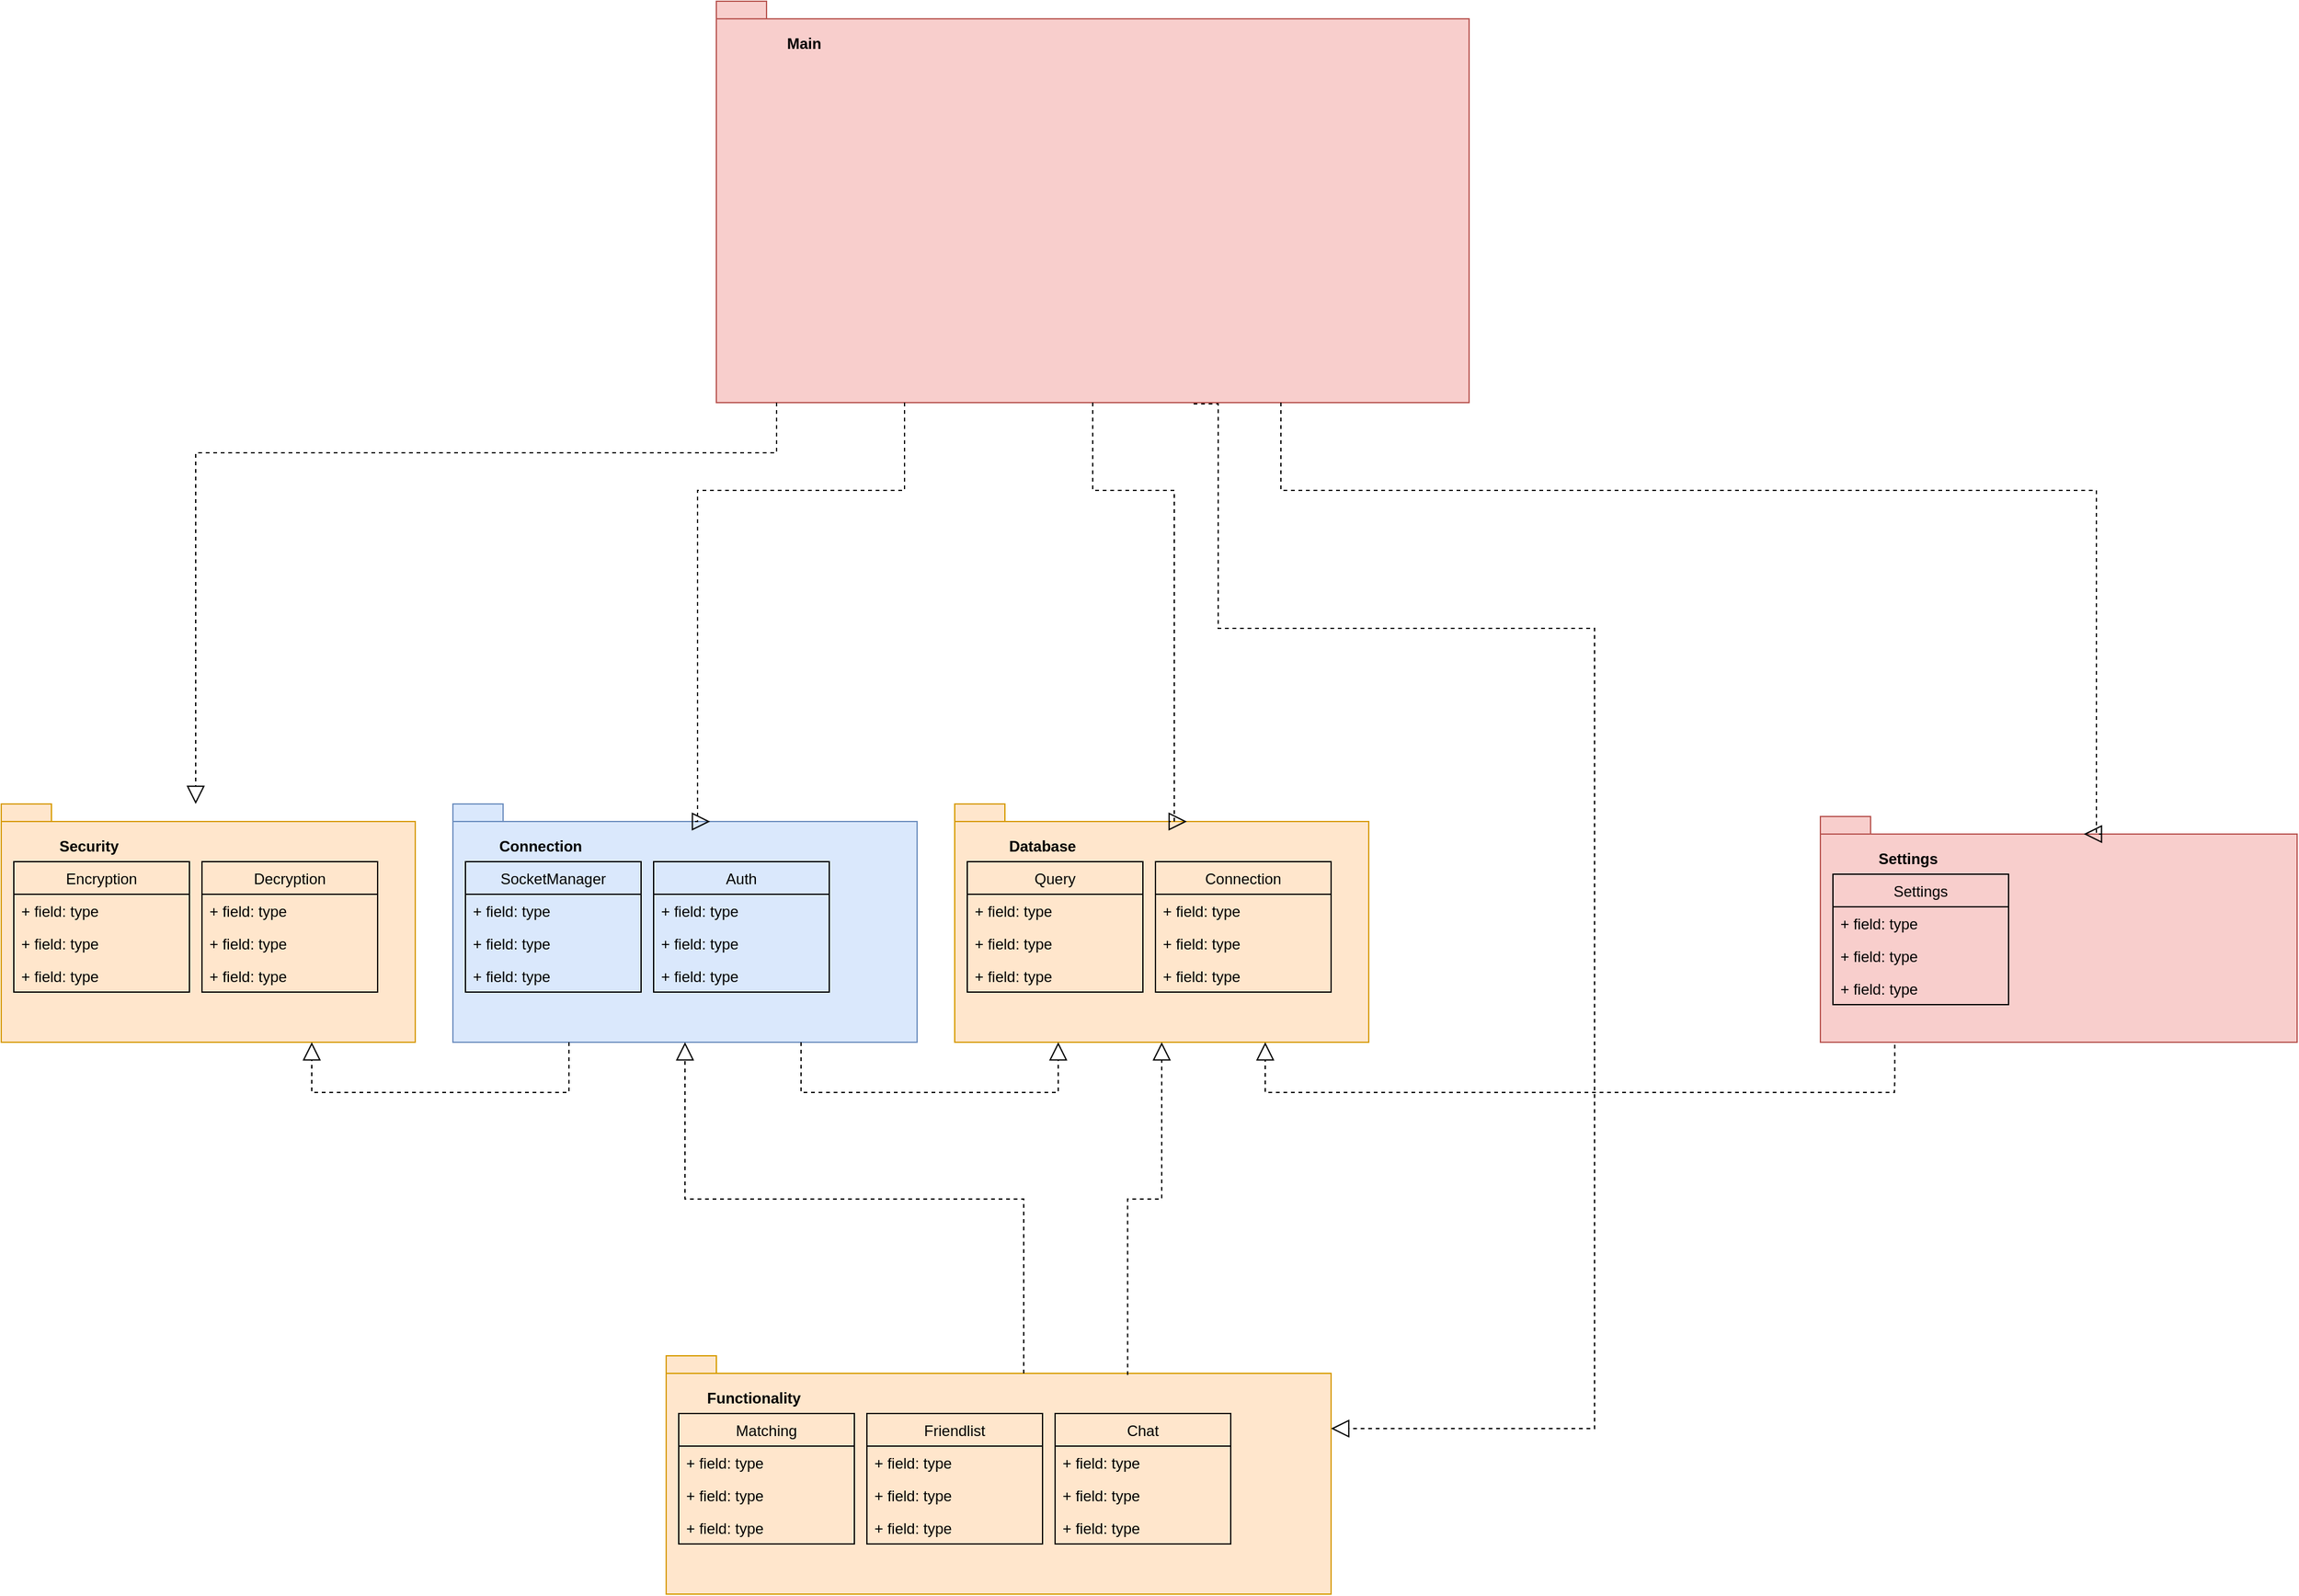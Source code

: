 <mxfile version="15.4.0" type="device"><diagram id="8L8_cM3Y_ZGjuubhcNKc" name="Page-1"><mxGraphModel dx="3621" dy="2089" grid="1" gridSize="10" guides="1" tooltips="1" connect="1" arrows="1" fold="1" page="1" pageScale="1" pageWidth="1600" pageHeight="900" math="0" shadow="0"><root><mxCell id="0"/><mxCell id="1" parent="0"/><mxCell id="4EfO0d0uAykjbvx1Sy75-11" value="" style="shape=folder;fontStyle=1;spacingTop=10;tabWidth=40;tabHeight=14;tabPosition=left;html=1;fillColor=#dae8fc;strokeColor=#6c8ebf;" vertex="1" parent="1"><mxGeometry x="60" y="30" width="370" height="190" as="geometry"/></mxCell><mxCell id="4EfO0d0uAykjbvx1Sy75-13" value="Connection" style="text;align=center;fontStyle=1;verticalAlign=middle;spacingLeft=3;spacingRight=3;strokeColor=none;rotatable=0;points=[[0,0.5],[1,0.5]];portConstraint=eastwest;" vertex="1" parent="1"><mxGeometry x="60" y="50" width="140" height="26" as="geometry"/></mxCell><mxCell id="4EfO0d0uAykjbvx1Sy75-14" value="" style="shape=folder;fontStyle=1;spacingTop=10;tabWidth=40;tabHeight=14;tabPosition=left;html=1;fillColor=#ffe6cc;strokeColor=#d79b00;" vertex="1" parent="1"><mxGeometry x="-300" y="30" width="330" height="190" as="geometry"/></mxCell><mxCell id="4EfO0d0uAykjbvx1Sy75-15" value="Security" style="text;align=center;fontStyle=1;verticalAlign=middle;spacingLeft=3;spacingRight=3;strokeColor=none;rotatable=0;points=[[0,0.5],[1,0.5]];portConstraint=eastwest;" vertex="1" parent="1"><mxGeometry x="-300" y="50" width="140" height="26" as="geometry"/></mxCell><mxCell id="4EfO0d0uAykjbvx1Sy75-16" value="SocketManager" style="swimlane;fontStyle=0;childLayout=stackLayout;horizontal=1;startSize=26;fillColor=none;horizontalStack=0;resizeParent=1;resizeParentMax=0;resizeLast=0;collapsible=1;marginBottom=0;" vertex="1" parent="1"><mxGeometry x="70" y="76" width="140" height="104" as="geometry"/></mxCell><mxCell id="4EfO0d0uAykjbvx1Sy75-17" value="+ field: type" style="text;strokeColor=none;fillColor=none;align=left;verticalAlign=top;spacingLeft=4;spacingRight=4;overflow=hidden;rotatable=0;points=[[0,0.5],[1,0.5]];portConstraint=eastwest;" vertex="1" parent="4EfO0d0uAykjbvx1Sy75-16"><mxGeometry y="26" width="140" height="26" as="geometry"/></mxCell><mxCell id="4EfO0d0uAykjbvx1Sy75-18" value="+ field: type" style="text;strokeColor=none;fillColor=none;align=left;verticalAlign=top;spacingLeft=4;spacingRight=4;overflow=hidden;rotatable=0;points=[[0,0.5],[1,0.5]];portConstraint=eastwest;" vertex="1" parent="4EfO0d0uAykjbvx1Sy75-16"><mxGeometry y="52" width="140" height="26" as="geometry"/></mxCell><mxCell id="4EfO0d0uAykjbvx1Sy75-19" value="+ field: type" style="text;strokeColor=none;fillColor=none;align=left;verticalAlign=top;spacingLeft=4;spacingRight=4;overflow=hidden;rotatable=0;points=[[0,0.5],[1,0.5]];portConstraint=eastwest;" vertex="1" parent="4EfO0d0uAykjbvx1Sy75-16"><mxGeometry y="78" width="140" height="26" as="geometry"/></mxCell><mxCell id="4EfO0d0uAykjbvx1Sy75-20" value="Encryption" style="swimlane;fontStyle=0;childLayout=stackLayout;horizontal=1;startSize=26;fillColor=none;horizontalStack=0;resizeParent=1;resizeParentMax=0;resizeLast=0;collapsible=1;marginBottom=0;" vertex="1" parent="1"><mxGeometry x="-290" y="76" width="140" height="104" as="geometry"/></mxCell><mxCell id="4EfO0d0uAykjbvx1Sy75-21" value="+ field: type" style="text;strokeColor=none;fillColor=none;align=left;verticalAlign=top;spacingLeft=4;spacingRight=4;overflow=hidden;rotatable=0;points=[[0,0.5],[1,0.5]];portConstraint=eastwest;" vertex="1" parent="4EfO0d0uAykjbvx1Sy75-20"><mxGeometry y="26" width="140" height="26" as="geometry"/></mxCell><mxCell id="4EfO0d0uAykjbvx1Sy75-22" value="+ field: type" style="text;strokeColor=none;fillColor=none;align=left;verticalAlign=top;spacingLeft=4;spacingRight=4;overflow=hidden;rotatable=0;points=[[0,0.5],[1,0.5]];portConstraint=eastwest;" vertex="1" parent="4EfO0d0uAykjbvx1Sy75-20"><mxGeometry y="52" width="140" height="26" as="geometry"/></mxCell><mxCell id="4EfO0d0uAykjbvx1Sy75-23" value="+ field: type" style="text;strokeColor=none;fillColor=none;align=left;verticalAlign=top;spacingLeft=4;spacingRight=4;overflow=hidden;rotatable=0;points=[[0,0.5],[1,0.5]];portConstraint=eastwest;" vertex="1" parent="4EfO0d0uAykjbvx1Sy75-20"><mxGeometry y="78" width="140" height="26" as="geometry"/></mxCell><mxCell id="4EfO0d0uAykjbvx1Sy75-28" value="" style="shape=folder;fontStyle=1;spacingTop=10;tabWidth=40;tabHeight=14;tabPosition=left;html=1;fillColor=#f8cecc;strokeColor=#b85450;" vertex="1" parent="1"><mxGeometry x="270" y="-610" width="600" height="320" as="geometry"/></mxCell><mxCell id="4EfO0d0uAykjbvx1Sy75-29" value="Main" style="text;align=center;fontStyle=1;verticalAlign=middle;spacingLeft=3;spacingRight=3;strokeColor=none;rotatable=0;points=[[0,0.5],[1,0.5]];portConstraint=eastwest;" vertex="1" parent="1"><mxGeometry x="270" y="-590" width="140" height="26" as="geometry"/></mxCell><mxCell id="4EfO0d0uAykjbvx1Sy75-30" value="Auth" style="swimlane;fontStyle=0;childLayout=stackLayout;horizontal=1;startSize=26;fillColor=none;horizontalStack=0;resizeParent=1;resizeParentMax=0;resizeLast=0;collapsible=1;marginBottom=0;" vertex="1" parent="1"><mxGeometry x="220" y="76" width="140" height="104" as="geometry"/></mxCell><mxCell id="4EfO0d0uAykjbvx1Sy75-31" value="+ field: type" style="text;strokeColor=none;fillColor=none;align=left;verticalAlign=top;spacingLeft=4;spacingRight=4;overflow=hidden;rotatable=0;points=[[0,0.5],[1,0.5]];portConstraint=eastwest;" vertex="1" parent="4EfO0d0uAykjbvx1Sy75-30"><mxGeometry y="26" width="140" height="26" as="geometry"/></mxCell><mxCell id="4EfO0d0uAykjbvx1Sy75-32" value="+ field: type" style="text;strokeColor=none;fillColor=none;align=left;verticalAlign=top;spacingLeft=4;spacingRight=4;overflow=hidden;rotatable=0;points=[[0,0.5],[1,0.5]];portConstraint=eastwest;" vertex="1" parent="4EfO0d0uAykjbvx1Sy75-30"><mxGeometry y="52" width="140" height="26" as="geometry"/></mxCell><mxCell id="4EfO0d0uAykjbvx1Sy75-33" value="+ field: type" style="text;strokeColor=none;fillColor=none;align=left;verticalAlign=top;spacingLeft=4;spacingRight=4;overflow=hidden;rotatable=0;points=[[0,0.5],[1,0.5]];portConstraint=eastwest;" vertex="1" parent="4EfO0d0uAykjbvx1Sy75-30"><mxGeometry y="78" width="140" height="26" as="geometry"/></mxCell><mxCell id="4EfO0d0uAykjbvx1Sy75-34" value="" style="shape=folder;fontStyle=1;spacingTop=10;tabWidth=40;tabHeight=14;tabPosition=left;html=1;fillColor=#ffe6cc;strokeColor=#d79b00;" vertex="1" parent="1"><mxGeometry x="460" y="30" width="330" height="190" as="geometry"/></mxCell><mxCell id="4EfO0d0uAykjbvx1Sy75-35" value="Database" style="text;align=center;fontStyle=1;verticalAlign=middle;spacingLeft=3;spacingRight=3;strokeColor=none;rotatable=0;points=[[0,0.5],[1,0.5]];portConstraint=eastwest;" vertex="1" parent="1"><mxGeometry x="460" y="50" width="140" height="26" as="geometry"/></mxCell><mxCell id="4EfO0d0uAykjbvx1Sy75-36" value="Query" style="swimlane;fontStyle=0;childLayout=stackLayout;horizontal=1;startSize=26;fillColor=none;horizontalStack=0;resizeParent=1;resizeParentMax=0;resizeLast=0;collapsible=1;marginBottom=0;" vertex="1" parent="1"><mxGeometry x="470" y="76" width="140" height="104" as="geometry"/></mxCell><mxCell id="4EfO0d0uAykjbvx1Sy75-37" value="+ field: type" style="text;strokeColor=none;fillColor=none;align=left;verticalAlign=top;spacingLeft=4;spacingRight=4;overflow=hidden;rotatable=0;points=[[0,0.5],[1,0.5]];portConstraint=eastwest;" vertex="1" parent="4EfO0d0uAykjbvx1Sy75-36"><mxGeometry y="26" width="140" height="26" as="geometry"/></mxCell><mxCell id="4EfO0d0uAykjbvx1Sy75-38" value="+ field: type" style="text;strokeColor=none;fillColor=none;align=left;verticalAlign=top;spacingLeft=4;spacingRight=4;overflow=hidden;rotatable=0;points=[[0,0.5],[1,0.5]];portConstraint=eastwest;" vertex="1" parent="4EfO0d0uAykjbvx1Sy75-36"><mxGeometry y="52" width="140" height="26" as="geometry"/></mxCell><mxCell id="4EfO0d0uAykjbvx1Sy75-39" value="+ field: type" style="text;strokeColor=none;fillColor=none;align=left;verticalAlign=top;spacingLeft=4;spacingRight=4;overflow=hidden;rotatable=0;points=[[0,0.5],[1,0.5]];portConstraint=eastwest;" vertex="1" parent="4EfO0d0uAykjbvx1Sy75-36"><mxGeometry y="78" width="140" height="26" as="geometry"/></mxCell><mxCell id="4EfO0d0uAykjbvx1Sy75-40" value="Connection" style="swimlane;fontStyle=0;childLayout=stackLayout;horizontal=1;startSize=26;fillColor=none;horizontalStack=0;resizeParent=1;resizeParentMax=0;resizeLast=0;collapsible=1;marginBottom=0;" vertex="1" parent="1"><mxGeometry x="620" y="76" width="140" height="104" as="geometry"/></mxCell><mxCell id="4EfO0d0uAykjbvx1Sy75-41" value="+ field: type" style="text;strokeColor=none;fillColor=none;align=left;verticalAlign=top;spacingLeft=4;spacingRight=4;overflow=hidden;rotatable=0;points=[[0,0.5],[1,0.5]];portConstraint=eastwest;" vertex="1" parent="4EfO0d0uAykjbvx1Sy75-40"><mxGeometry y="26" width="140" height="26" as="geometry"/></mxCell><mxCell id="4EfO0d0uAykjbvx1Sy75-42" value="+ field: type" style="text;strokeColor=none;fillColor=none;align=left;verticalAlign=top;spacingLeft=4;spacingRight=4;overflow=hidden;rotatable=0;points=[[0,0.5],[1,0.5]];portConstraint=eastwest;" vertex="1" parent="4EfO0d0uAykjbvx1Sy75-40"><mxGeometry y="52" width="140" height="26" as="geometry"/></mxCell><mxCell id="4EfO0d0uAykjbvx1Sy75-43" value="+ field: type" style="text;strokeColor=none;fillColor=none;align=left;verticalAlign=top;spacingLeft=4;spacingRight=4;overflow=hidden;rotatable=0;points=[[0,0.5],[1,0.5]];portConstraint=eastwest;" vertex="1" parent="4EfO0d0uAykjbvx1Sy75-40"><mxGeometry y="78" width="140" height="26" as="geometry"/></mxCell><mxCell id="4EfO0d0uAykjbvx1Sy75-44" value="" style="shape=folder;fontStyle=1;spacingTop=10;tabWidth=40;tabHeight=14;tabPosition=left;html=1;fillColor=#ffe6cc;strokeColor=#d79b00;" vertex="1" parent="1"><mxGeometry x="230" y="470" width="530" height="190" as="geometry"/></mxCell><mxCell id="4EfO0d0uAykjbvx1Sy75-45" value="Functionality" style="text;align=center;fontStyle=1;verticalAlign=middle;spacingLeft=3;spacingRight=3;strokeColor=none;rotatable=0;points=[[0,0.5],[1,0.5]];portConstraint=eastwest;" vertex="1" parent="1"><mxGeometry x="230" y="490" width="140" height="26" as="geometry"/></mxCell><mxCell id="4EfO0d0uAykjbvx1Sy75-46" value="Matching" style="swimlane;fontStyle=0;childLayout=stackLayout;horizontal=1;startSize=26;fillColor=none;horizontalStack=0;resizeParent=1;resizeParentMax=0;resizeLast=0;collapsible=1;marginBottom=0;" vertex="1" parent="1"><mxGeometry x="240" y="516" width="140" height="104" as="geometry"/></mxCell><mxCell id="4EfO0d0uAykjbvx1Sy75-47" value="+ field: type" style="text;strokeColor=none;fillColor=none;align=left;verticalAlign=top;spacingLeft=4;spacingRight=4;overflow=hidden;rotatable=0;points=[[0,0.5],[1,0.5]];portConstraint=eastwest;" vertex="1" parent="4EfO0d0uAykjbvx1Sy75-46"><mxGeometry y="26" width="140" height="26" as="geometry"/></mxCell><mxCell id="4EfO0d0uAykjbvx1Sy75-48" value="+ field: type" style="text;strokeColor=none;fillColor=none;align=left;verticalAlign=top;spacingLeft=4;spacingRight=4;overflow=hidden;rotatable=0;points=[[0,0.5],[1,0.5]];portConstraint=eastwest;" vertex="1" parent="4EfO0d0uAykjbvx1Sy75-46"><mxGeometry y="52" width="140" height="26" as="geometry"/></mxCell><mxCell id="4EfO0d0uAykjbvx1Sy75-49" value="+ field: type" style="text;strokeColor=none;fillColor=none;align=left;verticalAlign=top;spacingLeft=4;spacingRight=4;overflow=hidden;rotatable=0;points=[[0,0.5],[1,0.5]];portConstraint=eastwest;" vertex="1" parent="4EfO0d0uAykjbvx1Sy75-46"><mxGeometry y="78" width="140" height="26" as="geometry"/></mxCell><mxCell id="4EfO0d0uAykjbvx1Sy75-50" value="Friendlist" style="swimlane;fontStyle=0;childLayout=stackLayout;horizontal=1;startSize=26;fillColor=none;horizontalStack=0;resizeParent=1;resizeParentMax=0;resizeLast=0;collapsible=1;marginBottom=0;" vertex="1" parent="1"><mxGeometry x="390" y="516" width="140" height="104" as="geometry"/></mxCell><mxCell id="4EfO0d0uAykjbvx1Sy75-51" value="+ field: type" style="text;strokeColor=none;fillColor=none;align=left;verticalAlign=top;spacingLeft=4;spacingRight=4;overflow=hidden;rotatable=0;points=[[0,0.5],[1,0.5]];portConstraint=eastwest;" vertex="1" parent="4EfO0d0uAykjbvx1Sy75-50"><mxGeometry y="26" width="140" height="26" as="geometry"/></mxCell><mxCell id="4EfO0d0uAykjbvx1Sy75-52" value="+ field: type" style="text;strokeColor=none;fillColor=none;align=left;verticalAlign=top;spacingLeft=4;spacingRight=4;overflow=hidden;rotatable=0;points=[[0,0.5],[1,0.5]];portConstraint=eastwest;" vertex="1" parent="4EfO0d0uAykjbvx1Sy75-50"><mxGeometry y="52" width="140" height="26" as="geometry"/></mxCell><mxCell id="4EfO0d0uAykjbvx1Sy75-53" value="+ field: type" style="text;strokeColor=none;fillColor=none;align=left;verticalAlign=top;spacingLeft=4;spacingRight=4;overflow=hidden;rotatable=0;points=[[0,0.5],[1,0.5]];portConstraint=eastwest;" vertex="1" parent="4EfO0d0uAykjbvx1Sy75-50"><mxGeometry y="78" width="140" height="26" as="geometry"/></mxCell><mxCell id="4EfO0d0uAykjbvx1Sy75-54" value="Chat" style="swimlane;fontStyle=0;childLayout=stackLayout;horizontal=1;startSize=26;fillColor=none;horizontalStack=0;resizeParent=1;resizeParentMax=0;resizeLast=0;collapsible=1;marginBottom=0;" vertex="1" parent="1"><mxGeometry x="540" y="516" width="140" height="104" as="geometry"/></mxCell><mxCell id="4EfO0d0uAykjbvx1Sy75-55" value="+ field: type" style="text;strokeColor=none;fillColor=none;align=left;verticalAlign=top;spacingLeft=4;spacingRight=4;overflow=hidden;rotatable=0;points=[[0,0.5],[1,0.5]];portConstraint=eastwest;" vertex="1" parent="4EfO0d0uAykjbvx1Sy75-54"><mxGeometry y="26" width="140" height="26" as="geometry"/></mxCell><mxCell id="4EfO0d0uAykjbvx1Sy75-56" value="+ field: type" style="text;strokeColor=none;fillColor=none;align=left;verticalAlign=top;spacingLeft=4;spacingRight=4;overflow=hidden;rotatable=0;points=[[0,0.5],[1,0.5]];portConstraint=eastwest;" vertex="1" parent="4EfO0d0uAykjbvx1Sy75-54"><mxGeometry y="52" width="140" height="26" as="geometry"/></mxCell><mxCell id="4EfO0d0uAykjbvx1Sy75-57" value="+ field: type" style="text;strokeColor=none;fillColor=none;align=left;verticalAlign=top;spacingLeft=4;spacingRight=4;overflow=hidden;rotatable=0;points=[[0,0.5],[1,0.5]];portConstraint=eastwest;" vertex="1" parent="4EfO0d0uAykjbvx1Sy75-54"><mxGeometry y="78" width="140" height="26" as="geometry"/></mxCell><mxCell id="4EfO0d0uAykjbvx1Sy75-58" value="Decryption" style="swimlane;fontStyle=0;childLayout=stackLayout;horizontal=1;startSize=26;fillColor=none;horizontalStack=0;resizeParent=1;resizeParentMax=0;resizeLast=0;collapsible=1;marginBottom=0;" vertex="1" parent="1"><mxGeometry x="-140" y="76" width="140" height="104" as="geometry"/></mxCell><mxCell id="4EfO0d0uAykjbvx1Sy75-59" value="+ field: type" style="text;strokeColor=none;fillColor=none;align=left;verticalAlign=top;spacingLeft=4;spacingRight=4;overflow=hidden;rotatable=0;points=[[0,0.5],[1,0.5]];portConstraint=eastwest;" vertex="1" parent="4EfO0d0uAykjbvx1Sy75-58"><mxGeometry y="26" width="140" height="26" as="geometry"/></mxCell><mxCell id="4EfO0d0uAykjbvx1Sy75-60" value="+ field: type" style="text;strokeColor=none;fillColor=none;align=left;verticalAlign=top;spacingLeft=4;spacingRight=4;overflow=hidden;rotatable=0;points=[[0,0.5],[1,0.5]];portConstraint=eastwest;" vertex="1" parent="4EfO0d0uAykjbvx1Sy75-58"><mxGeometry y="52" width="140" height="26" as="geometry"/></mxCell><mxCell id="4EfO0d0uAykjbvx1Sy75-61" value="+ field: type" style="text;strokeColor=none;fillColor=none;align=left;verticalAlign=top;spacingLeft=4;spacingRight=4;overflow=hidden;rotatable=0;points=[[0,0.5],[1,0.5]];portConstraint=eastwest;" vertex="1" parent="4EfO0d0uAykjbvx1Sy75-58"><mxGeometry y="78" width="140" height="26" as="geometry"/></mxCell><mxCell id="4EfO0d0uAykjbvx1Sy75-72" value="" style="shape=folder;fontStyle=1;spacingTop=10;tabWidth=40;tabHeight=14;tabPosition=left;html=1;fillColor=#f8cecc;strokeColor=#b85450;" vertex="1" parent="1"><mxGeometry x="1150" y="40" width="380" height="180" as="geometry"/></mxCell><mxCell id="4EfO0d0uAykjbvx1Sy75-68" value="Settings" style="swimlane;fontStyle=0;childLayout=stackLayout;horizontal=1;startSize=26;fillColor=none;horizontalStack=0;resizeParent=1;resizeParentMax=0;resizeLast=0;collapsible=1;marginBottom=0;" vertex="1" parent="1"><mxGeometry x="1160" y="86" width="140" height="104" as="geometry"/></mxCell><mxCell id="4EfO0d0uAykjbvx1Sy75-69" value="+ field: type" style="text;strokeColor=none;fillColor=none;align=left;verticalAlign=top;spacingLeft=4;spacingRight=4;overflow=hidden;rotatable=0;points=[[0,0.5],[1,0.5]];portConstraint=eastwest;" vertex="1" parent="4EfO0d0uAykjbvx1Sy75-68"><mxGeometry y="26" width="140" height="26" as="geometry"/></mxCell><mxCell id="4EfO0d0uAykjbvx1Sy75-70" value="+ field: type" style="text;strokeColor=none;fillColor=none;align=left;verticalAlign=top;spacingLeft=4;spacingRight=4;overflow=hidden;rotatable=0;points=[[0,0.5],[1,0.5]];portConstraint=eastwest;" vertex="1" parent="4EfO0d0uAykjbvx1Sy75-68"><mxGeometry y="52" width="140" height="26" as="geometry"/></mxCell><mxCell id="4EfO0d0uAykjbvx1Sy75-71" value="+ field: type" style="text;strokeColor=none;fillColor=none;align=left;verticalAlign=top;spacingLeft=4;spacingRight=4;overflow=hidden;rotatable=0;points=[[0,0.5],[1,0.5]];portConstraint=eastwest;" vertex="1" parent="4EfO0d0uAykjbvx1Sy75-68"><mxGeometry y="78" width="140" height="26" as="geometry"/></mxCell><mxCell id="4EfO0d0uAykjbvx1Sy75-73" value="Settings" style="text;align=center;fontStyle=1;verticalAlign=middle;spacingLeft=3;spacingRight=3;strokeColor=none;rotatable=0;points=[[0,0.5],[1,0.5]];portConstraint=eastwest;" vertex="1" parent="1"><mxGeometry x="1150" y="60" width="140" height="26" as="geometry"/></mxCell><mxCell id="4EfO0d0uAykjbvx1Sy75-74" value="" style="endArrow=block;dashed=1;endFill=0;endSize=12;html=1;rounded=0;edgeStyle=orthogonalEdgeStyle;exitX=0.156;exitY=1.011;exitDx=0;exitDy=0;exitPerimeter=0;entryX=0.75;entryY=1;entryDx=0;entryDy=0;entryPerimeter=0;" edge="1" parent="1" source="4EfO0d0uAykjbvx1Sy75-72" target="4EfO0d0uAykjbvx1Sy75-34"><mxGeometry width="160" relative="1" as="geometry"><mxPoint x="1250" y="360" as="sourcePoint"/><mxPoint x="730" y="320" as="targetPoint"/><Array as="points"><mxPoint x="1209" y="250"/><mxPoint x="1209" y="250"/><mxPoint x="1209" y="260"/><mxPoint x="707" y="260"/></Array></mxGeometry></mxCell><mxCell id="4EfO0d0uAykjbvx1Sy75-75" value="" style="endArrow=block;dashed=1;endFill=0;endSize=12;html=1;rounded=0;edgeStyle=orthogonalEdgeStyle;exitX=0.08;exitY=1;exitDx=0;exitDy=0;exitPerimeter=0;" edge="1" parent="1" source="4EfO0d0uAykjbvx1Sy75-28" target="4EfO0d0uAykjbvx1Sy75-14"><mxGeometry width="160" relative="1" as="geometry"><mxPoint x="490" y="-120" as="sourcePoint"/><mxPoint x="490" y="10" as="targetPoint"/><Array as="points"><mxPoint x="318" y="-250"/><mxPoint x="-145" y="-250"/></Array></mxGeometry></mxCell><mxCell id="4EfO0d0uAykjbvx1Sy75-76" value="" style="endArrow=block;dashed=1;endFill=0;endSize=12;html=1;rounded=0;edgeStyle=orthogonalEdgeStyle;exitX=0.25;exitY=1;exitDx=0;exitDy=0;exitPerimeter=0;entryX=0;entryY=0;entryDx=205;entryDy=14;entryPerimeter=0;" edge="1" parent="1" source="4EfO0d0uAykjbvx1Sy75-28" target="4EfO0d0uAykjbvx1Sy75-11"><mxGeometry width="160" relative="1" as="geometry"><mxPoint x="500" y="-110" as="sourcePoint"/><mxPoint x="500" y="20" as="targetPoint"/><Array as="points"><mxPoint x="420" y="-220"/><mxPoint x="255" y="-220"/></Array></mxGeometry></mxCell><mxCell id="4EfO0d0uAykjbvx1Sy75-77" value="" style="endArrow=block;dashed=1;endFill=0;endSize=12;html=1;rounded=0;edgeStyle=orthogonalEdgeStyle;exitX=0.5;exitY=1;exitDx=0;exitDy=0;exitPerimeter=0;entryX=0;entryY=0;entryDx=185;entryDy=14;entryPerimeter=0;" edge="1" parent="1" source="4EfO0d0uAykjbvx1Sy75-28" target="4EfO0d0uAykjbvx1Sy75-34"><mxGeometry width="160" relative="1" as="geometry"><mxPoint x="510" y="-100" as="sourcePoint"/><mxPoint x="510" y="30" as="targetPoint"/><Array as="points"><mxPoint x="570" y="-220"/><mxPoint x="635" y="-220"/></Array></mxGeometry></mxCell><mxCell id="4EfO0d0uAykjbvx1Sy75-78" value="" style="endArrow=block;dashed=1;endFill=0;endSize=12;html=1;rounded=0;edgeStyle=orthogonalEdgeStyle;exitX=0.75;exitY=1;exitDx=0;exitDy=0;exitPerimeter=0;entryX=0;entryY=0;entryDx=210;entryDy=14;entryPerimeter=0;" edge="1" parent="1" source="4EfO0d0uAykjbvx1Sy75-28" target="4EfO0d0uAykjbvx1Sy75-72"><mxGeometry width="160" relative="1" as="geometry"><mxPoint x="520" y="-90" as="sourcePoint"/><mxPoint x="520" y="40" as="targetPoint"/><Array as="points"><mxPoint x="720" y="-220"/><mxPoint x="1370" y="-220"/></Array></mxGeometry></mxCell><mxCell id="4EfO0d0uAykjbvx1Sy75-79" value="" style="endArrow=block;dashed=1;endFill=0;endSize=12;html=1;rounded=0;edgeStyle=orthogonalEdgeStyle;exitX=0.75;exitY=1;exitDx=0;exitDy=0;exitPerimeter=0;entryX=0.25;entryY=1;entryDx=0;entryDy=0;entryPerimeter=0;" edge="1" parent="1" source="4EfO0d0uAykjbvx1Sy75-11" target="4EfO0d0uAykjbvx1Sy75-34"><mxGeometry width="160" relative="1" as="geometry"><mxPoint x="530" y="-80" as="sourcePoint"/><mxPoint x="530" y="50" as="targetPoint"/><Array as="points"><mxPoint x="338" y="260"/><mxPoint x="543" y="260"/></Array></mxGeometry></mxCell><mxCell id="4EfO0d0uAykjbvx1Sy75-80" value="" style="endArrow=block;dashed=1;endFill=0;endSize=12;html=1;rounded=0;edgeStyle=orthogonalEdgeStyle;exitX=0.25;exitY=1;exitDx=0;exitDy=0;exitPerimeter=0;entryX=0.75;entryY=1;entryDx=0;entryDy=0;entryPerimeter=0;" edge="1" parent="1" source="4EfO0d0uAykjbvx1Sy75-11" target="4EfO0d0uAykjbvx1Sy75-14"><mxGeometry width="160" relative="1" as="geometry"><mxPoint x="540" y="-70" as="sourcePoint"/><mxPoint x="540" y="60" as="targetPoint"/><Array as="points"><mxPoint x="153" y="260"/><mxPoint x="-52" y="260"/></Array></mxGeometry></mxCell><mxCell id="4EfO0d0uAykjbvx1Sy75-81" value="" style="endArrow=block;dashed=1;endFill=0;endSize=12;html=1;rounded=0;edgeStyle=orthogonalEdgeStyle;exitX=0.634;exitY=1.003;exitDx=0;exitDy=0;exitPerimeter=0;entryX=0;entryY=0;entryDx=530;entryDy=58;entryPerimeter=0;" edge="1" parent="1" source="4EfO0d0uAykjbvx1Sy75-28" target="4EfO0d0uAykjbvx1Sy75-44"><mxGeometry width="160" relative="1" as="geometry"><mxPoint x="550" y="-60" as="sourcePoint"/><mxPoint x="780" y="565" as="targetPoint"/><Array as="points"><mxPoint x="670" y="-289"/><mxPoint x="670" y="-110"/><mxPoint x="970" y="-110"/><mxPoint x="970" y="528"/></Array></mxGeometry></mxCell><mxCell id="4EfO0d0uAykjbvx1Sy75-82" value="" style="endArrow=block;dashed=1;endFill=0;endSize=12;html=1;rounded=0;edgeStyle=orthogonalEdgeStyle;exitX=0;exitY=0;exitDx=285;exitDy=14;exitPerimeter=0;entryX=0.5;entryY=1;entryDx=0;entryDy=0;entryPerimeter=0;" edge="1" parent="1" source="4EfO0d0uAykjbvx1Sy75-44" target="4EfO0d0uAykjbvx1Sy75-11"><mxGeometry width="160" relative="1" as="geometry"><mxPoint x="560" y="-50" as="sourcePoint"/><mxPoint x="560" y="80" as="targetPoint"/></mxGeometry></mxCell><mxCell id="4EfO0d0uAykjbvx1Sy75-83" value="" style="endArrow=block;dashed=1;endFill=0;endSize=12;html=1;rounded=0;edgeStyle=orthogonalEdgeStyle;exitX=0.694;exitY=0.08;exitDx=0;exitDy=0;exitPerimeter=0;entryX=0.5;entryY=1;entryDx=0;entryDy=0;entryPerimeter=0;" edge="1" parent="1" source="4EfO0d0uAykjbvx1Sy75-44" target="4EfO0d0uAykjbvx1Sy75-34"><mxGeometry width="160" relative="1" as="geometry"><mxPoint x="570" y="-40" as="sourcePoint"/><mxPoint x="570" y="90" as="targetPoint"/></mxGeometry></mxCell></root></mxGraphModel></diagram></mxfile>